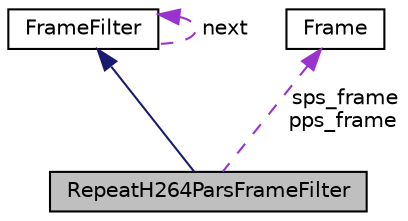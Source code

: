 digraph "RepeatH264ParsFrameFilter"
{
  edge [fontname="Helvetica",fontsize="10",labelfontname="Helvetica",labelfontsize="10"];
  node [fontname="Helvetica",fontsize="10",shape=record];
  Node2 [label="RepeatH264ParsFrameFilter",height=0.2,width=0.4,color="black", fillcolor="grey75", style="filled", fontcolor="black"];
  Node3 -> Node2 [dir="back",color="midnightblue",fontsize="10",style="solid",fontname="Helvetica"];
  Node3 [label="FrameFilter",height=0.2,width=0.4,color="black", fillcolor="white", style="filled",URL="$classFrameFilter.html",tooltip="The mother class of all frame filters! FrameFilters are used to create \"filter chains\". "];
  Node3 -> Node3 [dir="back",color="darkorchid3",fontsize="10",style="dashed",label=" next" ,fontname="Helvetica"];
  Node4 -> Node2 [dir="back",color="darkorchid3",fontsize="10",style="dashed",label=" sps_frame\npps_frame" ,fontname="Helvetica"];
  Node4 [label="Frame",height=0.2,width=0.4,color="black", fillcolor="white", style="filled",URL="$classFrame.html",tooltip="Frame: An abstract queueable class. "];
}
